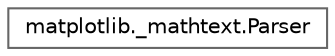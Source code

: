 digraph "Graphical Class Hierarchy"
{
 // LATEX_PDF_SIZE
  bgcolor="transparent";
  edge [fontname=Helvetica,fontsize=10,labelfontname=Helvetica,labelfontsize=10];
  node [fontname=Helvetica,fontsize=10,shape=box,height=0.2,width=0.4];
  rankdir="LR";
  Node0 [id="Node000000",label="matplotlib._mathtext.Parser",height=0.2,width=0.4,color="grey40", fillcolor="white", style="filled",URL="$d1/d29/classmatplotlib_1_1__mathtext_1_1Parser.html",tooltip=" "];
}
